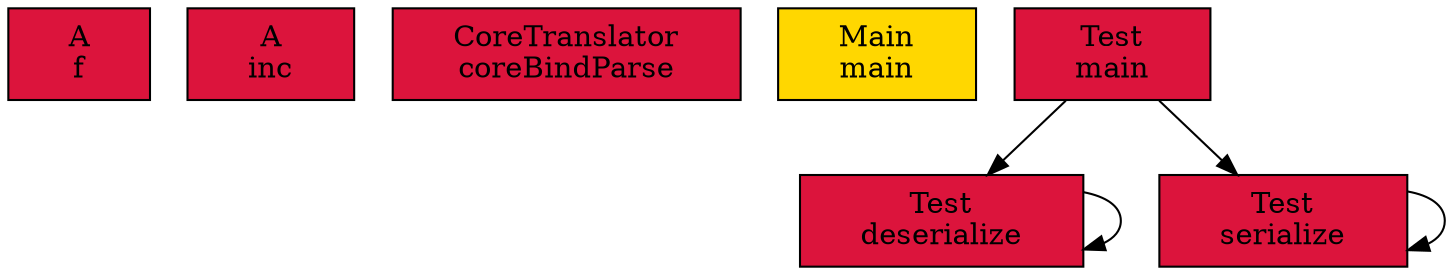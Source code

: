 digraph "Entire Codebase" {
    node [margin="0.4,0.1"
         ,style=filled];
    1 [label="A\nf"
      ,shape=box
      ,fillcolor=crimson
      ,style="filled,solid"];
    2 [label="A\ninc"
      ,shape=box
      ,fillcolor=crimson
      ,style="filled,solid"];
    3 [label="CoreTranslator\ncoreBindParse"
      ,shape=box
      ,fillcolor=crimson
      ,style="filled,solid"];
    4 [label="Main\nmain"
      ,shape=box
      ,fillcolor=gold
      ,style="filled,solid"];
    5 [label="Test\ndeserialize"
      ,shape=box
      ,fillcolor=crimson
      ,style="filled,solid"];
    6 [label="Test\nmain"
      ,shape=box
      ,fillcolor=crimson
      ,style="filled,solid"];
    7 [label="Test\nserialize"
      ,shape=box
      ,fillcolor=crimson
      ,style="filled,solid"];
    5 -> 5 [penwidth=1,color=black];
    6 -> 5 [penwidth=1,color=black];
    6 -> 7 [penwidth=1,color=black];
    7 -> 7 [penwidth=1,color=black];
}
